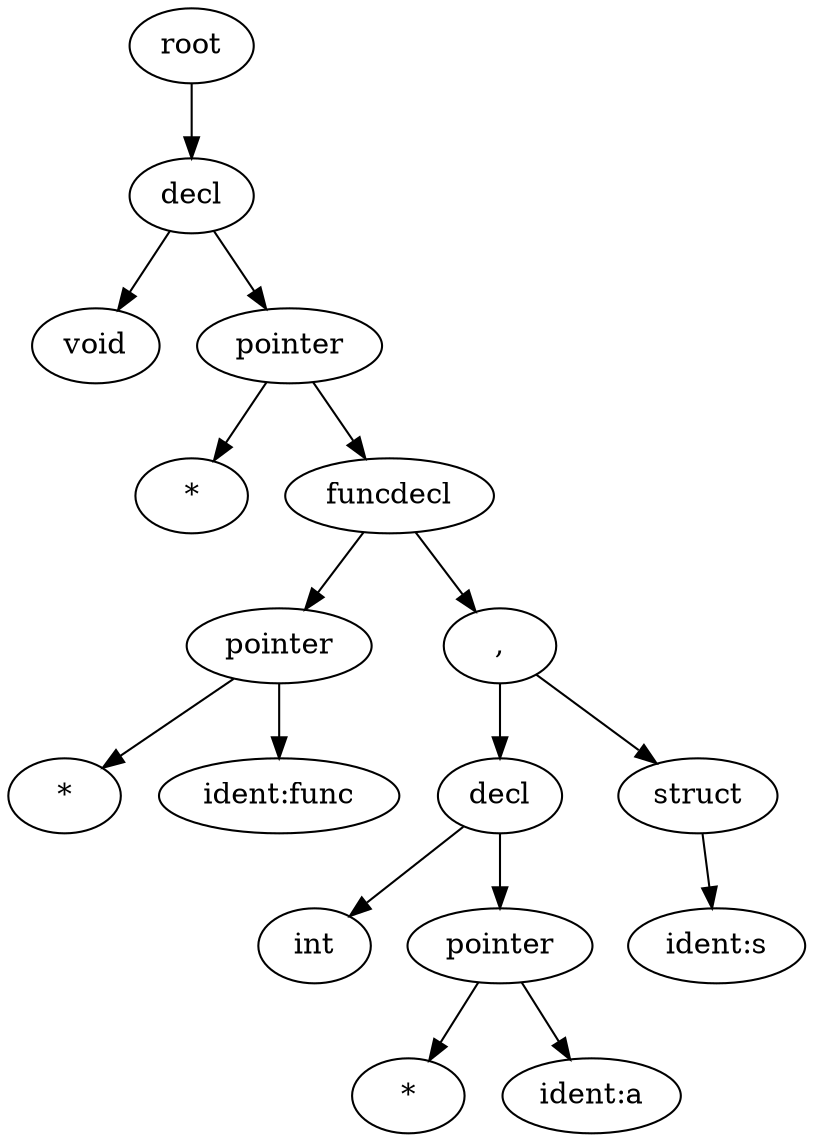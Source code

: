 digraph G {
	p0[label=root]
	p1[label=<decl>]
	p0->p1
	p2[label=<void>]
	p1->p2
	p3[label=<pointer>]
	p1->p3
	p4[label=<*>]
	p3->p4
	p5[label=<funcdecl>]
	p3->p5
	p6[label=<pointer>]
	p5->p6
	p7[label=<,>]
	p5->p7
	p8[label=<*>]
	p6->p8
	p9[label=<ident:func>]
	p6->p9
	p10[label=<decl>]
	p7->p10
	p11[label=<struct>]
	p7->p11
	p12[label=<int>]
	p10->p12
	p13[label=<pointer>]
	p10->p13
	p14[label=<ident:s>]
	p11->p14
	p15[label=<*>]
	p13->p15
	p16[label=<ident:a>]
	p13->p16
}
